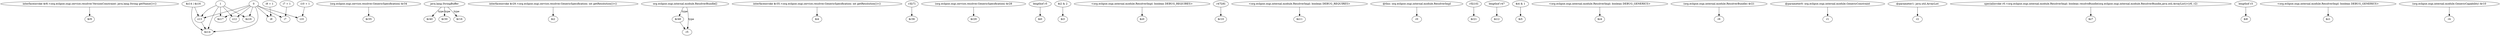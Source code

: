 digraph g {
0[label="interfaceinvoke $r8.<org.eclipse.osgi.service.resolver.VersionConstraint: java.lang.String getName()>()"]
1[label="$r9"]
0->1[label=""]
2[label="1"]
3[label="z13"]
2->3[label=""]
4[label="(org.eclipse.osgi.service.resolver.GenericSpecification) $r34"]
5[label="$r35"]
4->5[label=""]
6[label="0"]
6->3[label=""]
7[label="java.lang.StringBuffer"]
8[label="$r40"]
7->8[label="type"]
9[label="interfaceinvoke $r29.<org.eclipse.osgi.service.resolver.GenericSpecification: int getResolution()>()"]
10[label="$i2"]
9->10[label=""]
11[label="$r48"]
12[label="r5"]
11->12[label=""]
13[label="interfaceinvoke $r35.<org.eclipse.osgi.service.resolver.GenericSpecification: int getResolution()>()"]
14[label="$i4"]
13->14[label=""]
15[label="r3[i7]"]
16[label="$r36"]
15->16[label=""]
17[label="(org.eclipse.osgi.service.resolver.GenericSpecification) $r28"]
18[label="$r29"]
17->18[label=""]
19[label="lengthof r5"]
20[label="$i0"]
19->20[label=""]
21[label="$r30"]
7->21[label="type"]
22[label="$i2 & 2"]
23[label="$i3"]
22->23[label=""]
24[label="$z16"]
2->24[label=""]
25[label="<org.eclipse.osgi.internal.module.ResolverImpl: boolean DEBUG_REQUIRES>"]
26[label="$z0"]
25->26[label=""]
27[label="i9"]
6->27[label=""]
6->24[label=""]
28[label="i7"]
6->28[label=""]
29[label="r47[i9]"]
30[label="$r10"]
29->30[label=""]
31[label="org.eclipse.osgi.internal.module.ResolverBundle[]"]
31->12[label="type"]
32[label="<org.eclipse.osgi.internal.module.ResolverImpl: boolean DEBUG_REQUIRES>"]
33[label="$z11"]
32->33[label=""]
34[label="@this: org.eclipse.osgi.internal.module.ResolverImpl"]
35[label="r0"]
34->35[label=""]
36[label="i10 + 1"]
37[label="i10"]
36->37[label=""]
38[label="r5[i10]"]
39[label="$r21"]
38->39[label=""]
40[label="$r16"]
7->40[label="type"]
41[label="$z17"]
6->41[label=""]
2->41[label=""]
42[label="lengthof r47"]
43[label="$i12"]
42->43[label=""]
44[label="$z14 | $z16"]
45[label="$z14"]
44->45[label=""]
46[label="z12"]
6->46[label=""]
2->46[label=""]
47[label="$i4 & 1"]
48[label="$i5"]
47->48[label=""]
6->45[label=""]
49[label="<org.eclipse.osgi.internal.module.ResolverImpl: boolean DEBUG_GENERICS>"]
50[label="$z4"]
49->50[label=""]
2->45[label=""]
51[label="(org.eclipse.osgi.internal.module.ResolverBundle) $r21"]
52[label="r6"]
51->52[label=""]
53[label="@parameter0: org.eclipse.osgi.internal.module.GenericConstraint"]
54[label="r1"]
53->54[label=""]
55[label="@parameter1: java.util.ArrayList"]
56[label="r2"]
55->56[label=""]
6->37[label=""]
57[label="specialinvoke r0.<org.eclipse.osgi.internal.module.ResolverImpl: boolean resolveBundle(org.eclipse.osgi.internal.module.ResolverBundle,java.util.ArrayList)>(r6, r2)"]
58[label="$z7"]
57->58[label=""]
44->3[label=""]
59[label="lengthof r3"]
60[label="$i8"]
59->60[label=""]
61[label="<org.eclipse.osgi.internal.module.ResolverImpl: boolean DEBUG_GENERICS>"]
62[label="$z1"]
61->62[label=""]
63[label="(org.eclipse.osgi.internal.module.GenericCapability) $r10"]
64[label="r4"]
63->64[label=""]
65[label="i9 + 1"]
65->27[label=""]
66[label="i7 + 1"]
66->28[label=""]
31->11[label="type"]
3->45[label=""]
}